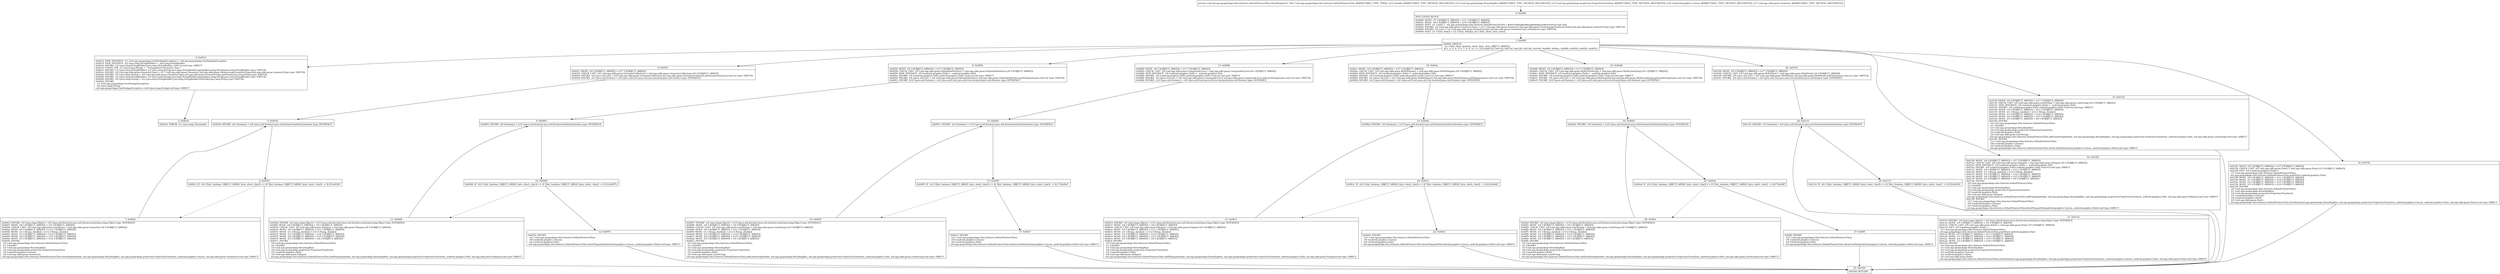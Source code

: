 digraph "CFG formil.nga.geopackage.tiles.features.DefaultFeatureTiles.drawShape(DLmil\/nga\/geopackage\/BoundingBox;Lmil\/nga\/geopackage\/projection\/ProjectionTransform;Landroid\/graphics\/Canvas;Lmil\/nga\/wkb\/geom\/Geometry;)V" {
Node_0 [shape=record,label="{0\:\ 0x0000|MTH_ENTER_BLOCK\l|0x0000: MOVE  (r7 I:?[OBJECT, ARRAY]) = (r11 I:?[OBJECT, ARRAY]) \l0x0001: MOVE  (r8 I:?[OBJECT, ARRAY]) = (r16 I:?[OBJECT, ARRAY]) \l0x0003: SGET  (r1 I:int[]) =  mil.nga.geopackage.tiles.features.DefaultFeatureTiles.1.$SwitchMap$mil$nga$wkb$geom$GeometryType int[] \l0x0005: INVOKE  (r2 I:mil.nga.wkb.geom.GeometryType) = (r17 I:mil.nga.wkb.geom.Geometry) mil.nga.wkb.geom.Geometry.getGeometryType():mil.nga.wkb.geom.GeometryType type: VIRTUAL \l0x0009: INVOKE  (r2 I:int) = (r2 I:mil.nga.wkb.geom.GeometryType) mil.nga.wkb.geom.GeometryType.ordinal():int type: VIRTUAL \l0x000d: AGET  (r1 I:?[int, float]) = (r1 I:?[int, float][]), (r2 I:?[int, short, byte, char]) \l}"];
Node_1 [shape=record,label="{1\:\ 0x000f|0x000f: SWITCH  \l  (r1 I:?[int, float, boolean, short, byte, char, OBJECT, ARRAY])\l k:[1, 2, 3, 4, 5, 6, 7, 8, 9, 10, 11, 12] t:[0x0152, 0x013d, 0x013d, 0x0128, 0x0128, 0x0104, 0x00d8, 0x00ac, 0x0080, 0x0054, 0x0054, 0x0031] \l}"];
Node_2 [shape=record,label="{2\:\ 0x0012|0x0012: NEW_INSTANCE  (r1 I:mil.nga.geopackage.GeoPackageException) =  mil.nga.geopackage.GeoPackageException \l0x0014: NEW_INSTANCE  (r2 I:java.lang.StringBuilder) =  java.lang.StringBuilder \l0x0016: INVOKE  (r2 I:java.lang.StringBuilder) java.lang.StringBuilder.\<init\>():void type: DIRECT \l0x0019: CONST_STR  (r3 I:java.lang.String) =  \"Unsupported Geometry Type: \" \l0x001b: INVOKE  (r2 I:java.lang.StringBuilder), (r3 I:java.lang.String) java.lang.StringBuilder.append(java.lang.String):java.lang.StringBuilder type: VIRTUAL \l0x001e: INVOKE  (r0 I:mil.nga.wkb.geom.GeometryType) = (r17 I:mil.nga.wkb.geom.Geometry) mil.nga.wkb.geom.Geometry.getGeometryType():mil.nga.wkb.geom.GeometryType type: VIRTUAL \l0x0022: INVOKE  (r0 I:java.lang.String) = (r0 I:mil.nga.wkb.geom.GeometryType) mil.nga.wkb.geom.GeometryType.getName():java.lang.String type: VIRTUAL \l0x0026: INVOKE  (r2 I:java.lang.StringBuilder), (r0 I:java.lang.String) java.lang.StringBuilder.append(java.lang.String):java.lang.StringBuilder type: VIRTUAL \l0x0029: INVOKE  (r0 I:java.lang.String) = (r2 I:java.lang.StringBuilder) java.lang.StringBuilder.toString():java.lang.String type: VIRTUAL \l0x002d: INVOKE  \l  (r1 I:mil.nga.geopackage.GeoPackageException)\l  (r0 I:java.lang.String)\l mil.nga.geopackage.GeoPackageException.\<init\>(java.lang.String):void type: DIRECT \l}"];
Node_3 [shape=record,label="{3\:\ 0x0030|0x0030: THROW  (r1 I:java.lang.Throwable) \l}"];
Node_4 [shape=record,label="{4\:\ 0x0031|0x0031: MOVE  (r0 I:?[OBJECT, ARRAY]) = (r17 I:?[OBJECT, ARRAY]) \l0x0033: CHECK_CAST  (r0 I:mil.nga.wkb.geom.GeometryCollection) = (mil.nga.wkb.geom.GeometryCollection) (r0 I:?[OBJECT, ARRAY]) \l0x0035: INVOKE  (r0 I:java.util.List) = (r0 I:mil.nga.wkb.geom.GeometryCollection) mil.nga.wkb.geom.GeometryCollection.getGeometries():java.util.List type: VIRTUAL \l0x0039: INVOKE  (r9 I:java.util.Iterator) = (r0 I:java.util.List) java.util.List.iterator():java.util.Iterator type: INTERFACE \l}"];
Node_5 [shape=record,label="{5\:\ 0x003d|0x003d: INVOKE  (r0 I:boolean) = (r9 I:java.util.Iterator) java.util.Iterator.hasNext():boolean type: INTERFACE \l}"];
Node_6 [shape=record,label="{6\:\ 0x0041|0x0041: IF  (r0 I:?[int, boolean, OBJECT, ARRAY, byte, short, char]) == (0 ?[int, boolean, OBJECT, ARRAY, byte, short, char])  \-\> B:35:0x0160 \l}"];
Node_7 [shape=record,label="{7\:\ 0x0043|0x0043: INVOKE  (r0 I:java.lang.Object) = (r9 I:java.util.Iterator) java.util.Iterator.next():java.lang.Object type: INTERFACE \l0x0047: MOVE  (r6 I:?[OBJECT, ARRAY]) = (r0 I:?[OBJECT, ARRAY]) \l0x0048: CHECK_CAST  (r6 I:mil.nga.wkb.geom.Geometry) = (mil.nga.wkb.geom.Geometry) (r6 I:?[OBJECT, ARRAY]) \l0x004a: MOVE  (r0 I:?[OBJECT, ARRAY]) = (r11 I:?[OBJECT, ARRAY]) \l0x004b: MOVE  (r1 I:?[long, double]) = (r12 I:?[long, double]) \l0x004c: MOVE  (r3 I:?[OBJECT, ARRAY]) = (r14 I:?[OBJECT, ARRAY]) \l0x004d: MOVE  (r4 I:?[OBJECT, ARRAY]) = (r15 I:?[OBJECT, ARRAY]) \l0x004e: MOVE  (r5 I:?[OBJECT, ARRAY]) = (r16 I:?[OBJECT, ARRAY]) \l0x0050: INVOKE  \l  (r0 I:mil.nga.geopackage.tiles.features.DefaultFeatureTiles)\l  (r1 I:double)\l  (r3 I:mil.nga.geopackage.BoundingBox)\l  (r4 I:mil.nga.geopackage.projection.ProjectionTransform)\l  (r5 I:android.graphics.Canvas)\l  (r6 I:mil.nga.wkb.geom.Geometry)\l mil.nga.geopackage.tiles.features.DefaultFeatureTiles.drawShape(double, mil.nga.geopackage.BoundingBox, mil.nga.geopackage.projection.ProjectionTransform, android.graphics.Canvas, mil.nga.wkb.geom.Geometry):void type: DIRECT \l}"];
Node_8 [shape=record,label="{8\:\ 0x0054|0x0054: MOVE  (r0 I:?[OBJECT, ARRAY]) = (r17 I:?[OBJECT, ARRAY]) \l0x0056: CHECK_CAST  (r0 I:mil.nga.wkb.geom.PolyhedralSurface) = (mil.nga.wkb.geom.PolyhedralSurface) (r0 I:?[OBJECT, ARRAY]) \l0x0058: NEW_INSTANCE  (r9 I:android.graphics.Path) =  android.graphics.Path \l0x005a: INVOKE  (r9 I:android.graphics.Path) android.graphics.Path.\<init\>():void type: DIRECT \l0x005d: INVOKE  (r0 I:java.util.List) = (r0 I:mil.nga.wkb.geom.PolyhedralSurface) mil.nga.wkb.geom.PolyhedralSurface.getPolygons():java.util.List type: VIRTUAL \l0x0061: INVOKE  (r10 I:java.util.Iterator) = (r0 I:java.util.List) java.util.List.iterator():java.util.Iterator type: INTERFACE \l}"];
Node_9 [shape=record,label="{9\:\ 0x0065|0x0065: INVOKE  (r0 I:boolean) = (r10 I:java.util.Iterator) java.util.Iterator.hasNext():boolean type: INTERFACE \l}"];
Node_10 [shape=record,label="{10\:\ 0x0069|0x0069: IF  (r0 I:?[int, boolean, OBJECT, ARRAY, byte, short, char]) == (0 ?[int, boolean, OBJECT, ARRAY, byte, short, char])  \-\> B:12:0x007b \l}"];
Node_11 [shape=record,label="{11\:\ 0x006b|0x006b: INVOKE  (r0 I:java.lang.Object) = (r10 I:java.util.Iterator) java.util.Iterator.next():java.lang.Object type: INTERFACE \l0x006f: MOVE  (r6 I:?[OBJECT, ARRAY]) = (r0 I:?[OBJECT, ARRAY]) \l0x0070: CHECK_CAST  (r6 I:mil.nga.wkb.geom.Polygon) = (mil.nga.wkb.geom.Polygon) (r6 I:?[OBJECT, ARRAY]) \l0x0072: MOVE  (r0 I:?[OBJECT, ARRAY]) = (r11 I:?[OBJECT, ARRAY]) \l0x0073: MOVE  (r1 I:?[long, double]) = (r12 I:?[long, double]) \l0x0074: MOVE  (r3 I:?[OBJECT, ARRAY]) = (r14 I:?[OBJECT, ARRAY]) \l0x0075: MOVE  (r4 I:?[OBJECT, ARRAY]) = (r15 I:?[OBJECT, ARRAY]) \l0x0076: MOVE  (r5 I:?[OBJECT, ARRAY]) = (r9 I:?[OBJECT, ARRAY]) \l0x0077: INVOKE  \l  (r0 I:mil.nga.geopackage.tiles.features.DefaultFeatureTiles)\l  (r1 I:double)\l  (r3 I:mil.nga.geopackage.BoundingBox)\l  (r4 I:mil.nga.geopackage.projection.ProjectionTransform)\l  (r5 I:android.graphics.Path)\l  (r6 I:mil.nga.wkb.geom.Polygon)\l mil.nga.geopackage.tiles.features.DefaultFeatureTiles.addPolygon(double, mil.nga.geopackage.BoundingBox, mil.nga.geopackage.projection.ProjectionTransform, android.graphics.Path, mil.nga.wkb.geom.Polygon):void type: DIRECT \l}"];
Node_12 [shape=record,label="{12\:\ 0x007b|0x007b: INVOKE  \l  (r11 I:mil.nga.geopackage.tiles.features.DefaultFeatureTiles)\l  (r8 I:android.graphics.Canvas)\l  (r9 I:android.graphics.Path)\l mil.nga.geopackage.tiles.features.DefaultFeatureTiles.drawPolygonPath(android.graphics.Canvas, android.graphics.Path):void type: DIRECT \l}"];
Node_13 [shape=record,label="{13\:\ 0x0080|0x0080: MOVE  (r0 I:?[OBJECT, ARRAY]) = (r17 I:?[OBJECT, ARRAY]) \l0x0082: CHECK_CAST  (r0 I:mil.nga.wkb.geom.CompoundCurve) = (mil.nga.wkb.geom.CompoundCurve) (r0 I:?[OBJECT, ARRAY]) \l0x0084: NEW_INSTANCE  (r9 I:android.graphics.Path) =  android.graphics.Path \l0x0086: INVOKE  (r9 I:android.graphics.Path) android.graphics.Path.\<init\>():void type: DIRECT \l0x0089: INVOKE  (r0 I:java.util.List) = (r0 I:mil.nga.wkb.geom.CompoundCurve) mil.nga.wkb.geom.CompoundCurve.getLineStrings():java.util.List type: VIRTUAL \l0x008d: INVOKE  (r10 I:java.util.Iterator) = (r0 I:java.util.List) java.util.List.iterator():java.util.Iterator type: INTERFACE \l}"];
Node_14 [shape=record,label="{14\:\ 0x0091|0x0091: INVOKE  (r0 I:boolean) = (r10 I:java.util.Iterator) java.util.Iterator.hasNext():boolean type: INTERFACE \l}"];
Node_15 [shape=record,label="{15\:\ 0x0095|0x0095: IF  (r0 I:?[int, boolean, OBJECT, ARRAY, byte, short, char]) == (0 ?[int, boolean, OBJECT, ARRAY, byte, short, char])  \-\> B:17:0x00a7 \l}"];
Node_16 [shape=record,label="{16\:\ 0x0097|0x0097: INVOKE  (r0 I:java.lang.Object) = (r10 I:java.util.Iterator) java.util.Iterator.next():java.lang.Object type: INTERFACE \l0x009b: MOVE  (r6 I:?[OBJECT, ARRAY]) = (r0 I:?[OBJECT, ARRAY]) \l0x009c: CHECK_CAST  (r6 I:mil.nga.wkb.geom.LineString) = (mil.nga.wkb.geom.LineString) (r6 I:?[OBJECT, ARRAY]) \l0x009e: MOVE  (r0 I:?[OBJECT, ARRAY]) = (r11 I:?[OBJECT, ARRAY]) \l0x009f: MOVE  (r1 I:?[long, double]) = (r12 I:?[long, double]) \l0x00a0: MOVE  (r3 I:?[OBJECT, ARRAY]) = (r14 I:?[OBJECT, ARRAY]) \l0x00a1: MOVE  (r4 I:?[OBJECT, ARRAY]) = (r15 I:?[OBJECT, ARRAY]) \l0x00a2: MOVE  (r5 I:?[OBJECT, ARRAY]) = (r9 I:?[OBJECT, ARRAY]) \l0x00a3: INVOKE  \l  (r0 I:mil.nga.geopackage.tiles.features.DefaultFeatureTiles)\l  (r1 I:double)\l  (r3 I:mil.nga.geopackage.BoundingBox)\l  (r4 I:mil.nga.geopackage.projection.ProjectionTransform)\l  (r5 I:android.graphics.Path)\l  (r6 I:mil.nga.wkb.geom.LineString)\l mil.nga.geopackage.tiles.features.DefaultFeatureTiles.addLineString(double, mil.nga.geopackage.BoundingBox, mil.nga.geopackage.projection.ProjectionTransform, android.graphics.Path, mil.nga.wkb.geom.LineString):void type: DIRECT \l}"];
Node_17 [shape=record,label="{17\:\ 0x00a7|0x00a7: INVOKE  \l  (r11 I:mil.nga.geopackage.tiles.features.DefaultFeatureTiles)\l  (r8 I:android.graphics.Canvas)\l  (r9 I:android.graphics.Path)\l mil.nga.geopackage.tiles.features.DefaultFeatureTiles.drawLinePath(android.graphics.Canvas, android.graphics.Path):void type: DIRECT \l}"];
Node_18 [shape=record,label="{18\:\ 0x00ac|0x00ac: MOVE  (r0 I:?[OBJECT, ARRAY]) = (r17 I:?[OBJECT, ARRAY]) \l0x00ae: CHECK_CAST  (r0 I:mil.nga.wkb.geom.MultiPolygon) = (mil.nga.wkb.geom.MultiPolygon) (r0 I:?[OBJECT, ARRAY]) \l0x00b0: NEW_INSTANCE  (r9 I:android.graphics.Path) =  android.graphics.Path \l0x00b2: INVOKE  (r9 I:android.graphics.Path) android.graphics.Path.\<init\>():void type: DIRECT \l0x00b5: INVOKE  (r0 I:java.util.List) = (r0 I:mil.nga.wkb.geom.MultiPolygon) mil.nga.wkb.geom.MultiPolygon.getPolygons():java.util.List type: VIRTUAL \l0x00b9: INVOKE  (r10 I:java.util.Iterator) = (r0 I:java.util.List) java.util.List.iterator():java.util.Iterator type: INTERFACE \l}"];
Node_19 [shape=record,label="{19\:\ 0x00bd|0x00bd: INVOKE  (r0 I:boolean) = (r10 I:java.util.Iterator) java.util.Iterator.hasNext():boolean type: INTERFACE \l}"];
Node_20 [shape=record,label="{20\:\ 0x00c1|0x00c1: IF  (r0 I:?[int, boolean, OBJECT, ARRAY, byte, short, char]) == (0 ?[int, boolean, OBJECT, ARRAY, byte, short, char])  \-\> B:22:0x00d3 \l}"];
Node_21 [shape=record,label="{21\:\ 0x00c3|0x00c3: INVOKE  (r0 I:java.lang.Object) = (r10 I:java.util.Iterator) java.util.Iterator.next():java.lang.Object type: INTERFACE \l0x00c7: MOVE  (r6 I:?[OBJECT, ARRAY]) = (r0 I:?[OBJECT, ARRAY]) \l0x00c8: CHECK_CAST  (r6 I:mil.nga.wkb.geom.Polygon) = (mil.nga.wkb.geom.Polygon) (r6 I:?[OBJECT, ARRAY]) \l0x00ca: MOVE  (r0 I:?[OBJECT, ARRAY]) = (r11 I:?[OBJECT, ARRAY]) \l0x00cb: MOVE  (r1 I:?[long, double]) = (r12 I:?[long, double]) \l0x00cc: MOVE  (r3 I:?[OBJECT, ARRAY]) = (r14 I:?[OBJECT, ARRAY]) \l0x00cd: MOVE  (r4 I:?[OBJECT, ARRAY]) = (r15 I:?[OBJECT, ARRAY]) \l0x00ce: MOVE  (r5 I:?[OBJECT, ARRAY]) = (r9 I:?[OBJECT, ARRAY]) \l0x00cf: INVOKE  \l  (r0 I:mil.nga.geopackage.tiles.features.DefaultFeatureTiles)\l  (r1 I:double)\l  (r3 I:mil.nga.geopackage.BoundingBox)\l  (r4 I:mil.nga.geopackage.projection.ProjectionTransform)\l  (r5 I:android.graphics.Path)\l  (r6 I:mil.nga.wkb.geom.Polygon)\l mil.nga.geopackage.tiles.features.DefaultFeatureTiles.addPolygon(double, mil.nga.geopackage.BoundingBox, mil.nga.geopackage.projection.ProjectionTransform, android.graphics.Path, mil.nga.wkb.geom.Polygon):void type: DIRECT \l}"];
Node_22 [shape=record,label="{22\:\ 0x00d3|0x00d3: INVOKE  \l  (r11 I:mil.nga.geopackage.tiles.features.DefaultFeatureTiles)\l  (r8 I:android.graphics.Canvas)\l  (r9 I:android.graphics.Path)\l mil.nga.geopackage.tiles.features.DefaultFeatureTiles.drawPolygonPath(android.graphics.Canvas, android.graphics.Path):void type: DIRECT \l}"];
Node_23 [shape=record,label="{23\:\ 0x00d8|0x00d8: MOVE  (r0 I:?[OBJECT, ARRAY]) = (r17 I:?[OBJECT, ARRAY]) \l0x00da: CHECK_CAST  (r0 I:mil.nga.wkb.geom.MultiLineString) = (mil.nga.wkb.geom.MultiLineString) (r0 I:?[OBJECT, ARRAY]) \l0x00dc: NEW_INSTANCE  (r9 I:android.graphics.Path) =  android.graphics.Path \l0x00de: INVOKE  (r9 I:android.graphics.Path) android.graphics.Path.\<init\>():void type: DIRECT \l0x00e1: INVOKE  (r0 I:java.util.List) = (r0 I:mil.nga.wkb.geom.MultiLineString) mil.nga.wkb.geom.MultiLineString.getLineStrings():java.util.List type: VIRTUAL \l0x00e5: INVOKE  (r10 I:java.util.Iterator) = (r0 I:java.util.List) java.util.List.iterator():java.util.Iterator type: INTERFACE \l}"];
Node_24 [shape=record,label="{24\:\ 0x00e9|0x00e9: INVOKE  (r0 I:boolean) = (r10 I:java.util.Iterator) java.util.Iterator.hasNext():boolean type: INTERFACE \l}"];
Node_25 [shape=record,label="{25\:\ 0x00ed|0x00ed: IF  (r0 I:?[int, boolean, OBJECT, ARRAY, byte, short, char]) == (0 ?[int, boolean, OBJECT, ARRAY, byte, short, char])  \-\> B:27:0x00ff \l}"];
Node_26 [shape=record,label="{26\:\ 0x00ef|0x00ef: INVOKE  (r0 I:java.lang.Object) = (r10 I:java.util.Iterator) java.util.Iterator.next():java.lang.Object type: INTERFACE \l0x00f3: MOVE  (r6 I:?[OBJECT, ARRAY]) = (r0 I:?[OBJECT, ARRAY]) \l0x00f4: CHECK_CAST  (r6 I:mil.nga.wkb.geom.LineString) = (mil.nga.wkb.geom.LineString) (r6 I:?[OBJECT, ARRAY]) \l0x00f6: MOVE  (r0 I:?[OBJECT, ARRAY]) = (r11 I:?[OBJECT, ARRAY]) \l0x00f7: MOVE  (r1 I:?[long, double]) = (r12 I:?[long, double]) \l0x00f8: MOVE  (r3 I:?[OBJECT, ARRAY]) = (r14 I:?[OBJECT, ARRAY]) \l0x00f9: MOVE  (r4 I:?[OBJECT, ARRAY]) = (r15 I:?[OBJECT, ARRAY]) \l0x00fa: MOVE  (r5 I:?[OBJECT, ARRAY]) = (r9 I:?[OBJECT, ARRAY]) \l0x00fb: INVOKE  \l  (r0 I:mil.nga.geopackage.tiles.features.DefaultFeatureTiles)\l  (r1 I:double)\l  (r3 I:mil.nga.geopackage.BoundingBox)\l  (r4 I:mil.nga.geopackage.projection.ProjectionTransform)\l  (r5 I:android.graphics.Path)\l  (r6 I:mil.nga.wkb.geom.LineString)\l mil.nga.geopackage.tiles.features.DefaultFeatureTiles.addLineString(double, mil.nga.geopackage.BoundingBox, mil.nga.geopackage.projection.ProjectionTransform, android.graphics.Path, mil.nga.wkb.geom.LineString):void type: DIRECT \l}"];
Node_27 [shape=record,label="{27\:\ 0x00ff|0x00ff: INVOKE  \l  (r11 I:mil.nga.geopackage.tiles.features.DefaultFeatureTiles)\l  (r8 I:android.graphics.Canvas)\l  (r9 I:android.graphics.Path)\l mil.nga.geopackage.tiles.features.DefaultFeatureTiles.drawLinePath(android.graphics.Canvas, android.graphics.Path):void type: DIRECT \l}"];
Node_28 [shape=record,label="{28\:\ 0x0104|0x0104: MOVE  (r0 I:?[OBJECT, ARRAY]) = (r17 I:?[OBJECT, ARRAY]) \l0x0106: CHECK_CAST  (r0 I:mil.nga.wkb.geom.MultiPoint) = (mil.nga.wkb.geom.MultiPoint) (r0 I:?[OBJECT, ARRAY]) \l0x0108: INVOKE  (r0 I:java.util.List) = (r0 I:mil.nga.wkb.geom.MultiPoint) mil.nga.wkb.geom.MultiPoint.getPoints():java.util.List type: VIRTUAL \l0x010c: INVOKE  (r6 I:java.util.Iterator) = (r0 I:java.util.List) java.util.List.iterator():java.util.Iterator type: INTERFACE \l}"];
Node_29 [shape=record,label="{29\:\ 0x0110|0x0110: INVOKE  (r0 I:boolean) = (r6 I:java.util.Iterator) java.util.Iterator.hasNext():boolean type: INTERFACE \l}"];
Node_30 [shape=record,label="{30\:\ 0x0114|0x0114: IF  (r0 I:?[int, boolean, OBJECT, ARRAY, byte, short, char]) == (0 ?[int, boolean, OBJECT, ARRAY, byte, short, char])  \-\> B:35:0x0160 \l}"];
Node_31 [shape=record,label="{31\:\ 0x0116|0x0116: INVOKE  (r0 I:java.lang.Object) = (r6 I:java.util.Iterator) java.util.Iterator.next():java.lang.Object type: INTERFACE \l0x011a: MOVE  (r5 I:?[OBJECT, ARRAY]) = (r0 I:?[OBJECT, ARRAY]) \l0x011b: CHECK_CAST  (r5 I:mil.nga.wkb.geom.Point) = (mil.nga.wkb.geom.Point) (r5 I:?[OBJECT, ARRAY]) \l0x011d: IGET  (r4 I:android.graphics.Paint) = \l  (r7 I:mil.nga.geopackage.tiles.features.DefaultFeatureTiles)\l mil.nga.geopackage.tiles.features.DefaultFeatureTiles.pointPaint android.graphics.Paint \l0x011f: MOVE  (r0 I:?[OBJECT, ARRAY]) = (r11 I:?[OBJECT, ARRAY]) \l0x0120: MOVE  (r1 I:?[OBJECT, ARRAY]) = (r14 I:?[OBJECT, ARRAY]) \l0x0121: MOVE  (r2 I:?[OBJECT, ARRAY]) = (r15 I:?[OBJECT, ARRAY]) \l0x0122: MOVE  (r3 I:?[OBJECT, ARRAY]) = (r16 I:?[OBJECT, ARRAY]) \l0x0124: INVOKE  \l  (r0 I:mil.nga.geopackage.tiles.features.DefaultFeatureTiles)\l  (r1 I:mil.nga.geopackage.BoundingBox)\l  (r2 I:mil.nga.geopackage.projection.ProjectionTransform)\l  (r3 I:android.graphics.Canvas)\l  (r4 I:android.graphics.Paint)\l  (r5 I:mil.nga.wkb.geom.Point)\l mil.nga.geopackage.tiles.features.DefaultFeatureTiles.drawPoint(mil.nga.geopackage.BoundingBox, mil.nga.geopackage.projection.ProjectionTransform, android.graphics.Canvas, android.graphics.Paint, mil.nga.wkb.geom.Point):void type: DIRECT \l}"];
Node_32 [shape=record,label="{32\:\ 0x0128|0x0128: MOVE  (r6 I:?[OBJECT, ARRAY]) = (r17 I:?[OBJECT, ARRAY]) \l0x012a: CHECK_CAST  (r6 I:mil.nga.wkb.geom.Polygon) = (mil.nga.wkb.geom.Polygon) (r6 I:?[OBJECT, ARRAY]) \l0x012c: NEW_INSTANCE  (r9 I:android.graphics.Path) =  android.graphics.Path \l0x012e: INVOKE  (r9 I:android.graphics.Path) android.graphics.Path.\<init\>():void type: DIRECT \l0x0131: MOVE  (r0 I:?[OBJECT, ARRAY]) = (r11 I:?[OBJECT, ARRAY]) \l0x0132: MOVE  (r1 I:?[long, double]) = (r12 I:?[long, double]) \l0x0133: MOVE  (r3 I:?[OBJECT, ARRAY]) = (r14 I:?[OBJECT, ARRAY]) \l0x0134: MOVE  (r4 I:?[OBJECT, ARRAY]) = (r15 I:?[OBJECT, ARRAY]) \l0x0135: MOVE  (r5 I:?[OBJECT, ARRAY]) = (r9 I:?[OBJECT, ARRAY]) \l0x0136: INVOKE  \l  (r0 I:mil.nga.geopackage.tiles.features.DefaultFeatureTiles)\l  (r1 I:double)\l  (r3 I:mil.nga.geopackage.BoundingBox)\l  (r4 I:mil.nga.geopackage.projection.ProjectionTransform)\l  (r5 I:android.graphics.Path)\l  (r6 I:mil.nga.wkb.geom.Polygon)\l mil.nga.geopackage.tiles.features.DefaultFeatureTiles.addPolygon(double, mil.nga.geopackage.BoundingBox, mil.nga.geopackage.projection.ProjectionTransform, android.graphics.Path, mil.nga.wkb.geom.Polygon):void type: DIRECT \l0x0139: INVOKE  \l  (r11 I:mil.nga.geopackage.tiles.features.DefaultFeatureTiles)\l  (r8 I:android.graphics.Canvas)\l  (r9 I:android.graphics.Path)\l mil.nga.geopackage.tiles.features.DefaultFeatureTiles.drawPolygonPath(android.graphics.Canvas, android.graphics.Path):void type: DIRECT \l}"];
Node_33 [shape=record,label="{33\:\ 0x013d|0x013d: MOVE  (r6 I:?[OBJECT, ARRAY]) = (r17 I:?[OBJECT, ARRAY]) \l0x013f: CHECK_CAST  (r6 I:mil.nga.wkb.geom.LineString) = (mil.nga.wkb.geom.LineString) (r6 I:?[OBJECT, ARRAY]) \l0x0141: NEW_INSTANCE  (r9 I:android.graphics.Path) =  android.graphics.Path \l0x0143: INVOKE  (r9 I:android.graphics.Path) android.graphics.Path.\<init\>():void type: DIRECT \l0x0146: MOVE  (r0 I:?[OBJECT, ARRAY]) = (r11 I:?[OBJECT, ARRAY]) \l0x0147: MOVE  (r1 I:?[long, double]) = (r12 I:?[long, double]) \l0x0148: MOVE  (r3 I:?[OBJECT, ARRAY]) = (r14 I:?[OBJECT, ARRAY]) \l0x0149: MOVE  (r4 I:?[OBJECT, ARRAY]) = (r15 I:?[OBJECT, ARRAY]) \l0x014a: MOVE  (r5 I:?[OBJECT, ARRAY]) = (r9 I:?[OBJECT, ARRAY]) \l0x014b: INVOKE  \l  (r0 I:mil.nga.geopackage.tiles.features.DefaultFeatureTiles)\l  (r1 I:double)\l  (r3 I:mil.nga.geopackage.BoundingBox)\l  (r4 I:mil.nga.geopackage.projection.ProjectionTransform)\l  (r5 I:android.graphics.Path)\l  (r6 I:mil.nga.wkb.geom.LineString)\l mil.nga.geopackage.tiles.features.DefaultFeatureTiles.addLineString(double, mil.nga.geopackage.BoundingBox, mil.nga.geopackage.projection.ProjectionTransform, android.graphics.Path, mil.nga.wkb.geom.LineString):void type: DIRECT \l0x014e: INVOKE  \l  (r11 I:mil.nga.geopackage.tiles.features.DefaultFeatureTiles)\l  (r8 I:android.graphics.Canvas)\l  (r9 I:android.graphics.Path)\l mil.nga.geopackage.tiles.features.DefaultFeatureTiles.drawLinePath(android.graphics.Canvas, android.graphics.Path):void type: DIRECT \l}"];
Node_34 [shape=record,label="{34\:\ 0x0152|0x0152: MOVE  (r5 I:?[OBJECT, ARRAY]) = (r17 I:?[OBJECT, ARRAY]) \l0x0154: CHECK_CAST  (r5 I:mil.nga.wkb.geom.Point) = (mil.nga.wkb.geom.Point) (r5 I:?[OBJECT, ARRAY]) \l0x0156: IGET  (r4 I:android.graphics.Paint) = \l  (r7 I:mil.nga.geopackage.tiles.features.DefaultFeatureTiles)\l mil.nga.geopackage.tiles.features.DefaultFeatureTiles.pointPaint android.graphics.Paint \l0x0158: MOVE  (r0 I:?[OBJECT, ARRAY]) = (r11 I:?[OBJECT, ARRAY]) \l0x0159: MOVE  (r1 I:?[OBJECT, ARRAY]) = (r14 I:?[OBJECT, ARRAY]) \l0x015a: MOVE  (r2 I:?[OBJECT, ARRAY]) = (r15 I:?[OBJECT, ARRAY]) \l0x015b: MOVE  (r3 I:?[OBJECT, ARRAY]) = (r16 I:?[OBJECT, ARRAY]) \l0x015d: INVOKE  \l  (r0 I:mil.nga.geopackage.tiles.features.DefaultFeatureTiles)\l  (r1 I:mil.nga.geopackage.BoundingBox)\l  (r2 I:mil.nga.geopackage.projection.ProjectionTransform)\l  (r3 I:android.graphics.Canvas)\l  (r4 I:android.graphics.Paint)\l  (r5 I:mil.nga.wkb.geom.Point)\l mil.nga.geopackage.tiles.features.DefaultFeatureTiles.drawPoint(mil.nga.geopackage.BoundingBox, mil.nga.geopackage.projection.ProjectionTransform, android.graphics.Canvas, android.graphics.Paint, mil.nga.wkb.geom.Point):void type: DIRECT \l}"];
Node_35 [shape=record,label="{35\:\ 0x0160|0x0160: RETURN   \l}"];
MethodNode[shape=record,label="{private void mil.nga.geopackage.tiles.features.DefaultFeatureTiles.drawShape((r11 'this' I:mil.nga.geopackage.tiles.features.DefaultFeatureTiles A[IMMUTABLE_TYPE, THIS]), (r12 I:double A[IMMUTABLE_TYPE, METHOD_ARGUMENT]), (r14 I:mil.nga.geopackage.BoundingBox A[IMMUTABLE_TYPE, METHOD_ARGUMENT]), (r15 I:mil.nga.geopackage.projection.ProjectionTransform A[IMMUTABLE_TYPE, METHOD_ARGUMENT]), (r16 I:android.graphics.Canvas A[IMMUTABLE_TYPE, METHOD_ARGUMENT]), (r17 I:mil.nga.wkb.geom.Geometry A[IMMUTABLE_TYPE, METHOD_ARGUMENT])) }"];
MethodNode -> Node_0;
Node_0 -> Node_1;
Node_1 -> Node_2;
Node_1 -> Node_4;
Node_1 -> Node_8;
Node_1 -> Node_13;
Node_1 -> Node_18;
Node_1 -> Node_23;
Node_1 -> Node_28;
Node_1 -> Node_32;
Node_1 -> Node_33;
Node_1 -> Node_34;
Node_2 -> Node_3;
Node_4 -> Node_5;
Node_5 -> Node_6;
Node_6 -> Node_7[style=dashed];
Node_6 -> Node_35;
Node_7 -> Node_5;
Node_8 -> Node_9;
Node_9 -> Node_10;
Node_10 -> Node_11[style=dashed];
Node_10 -> Node_12;
Node_11 -> Node_9;
Node_12 -> Node_35;
Node_13 -> Node_14;
Node_14 -> Node_15;
Node_15 -> Node_16[style=dashed];
Node_15 -> Node_17;
Node_16 -> Node_14;
Node_17 -> Node_35;
Node_18 -> Node_19;
Node_19 -> Node_20;
Node_20 -> Node_21[style=dashed];
Node_20 -> Node_22;
Node_21 -> Node_19;
Node_22 -> Node_35;
Node_23 -> Node_24;
Node_24 -> Node_25;
Node_25 -> Node_26[style=dashed];
Node_25 -> Node_27;
Node_26 -> Node_24;
Node_27 -> Node_35;
Node_28 -> Node_29;
Node_29 -> Node_30;
Node_30 -> Node_31[style=dashed];
Node_30 -> Node_35;
Node_31 -> Node_29;
Node_32 -> Node_35;
Node_33 -> Node_35;
Node_34 -> Node_35;
}

